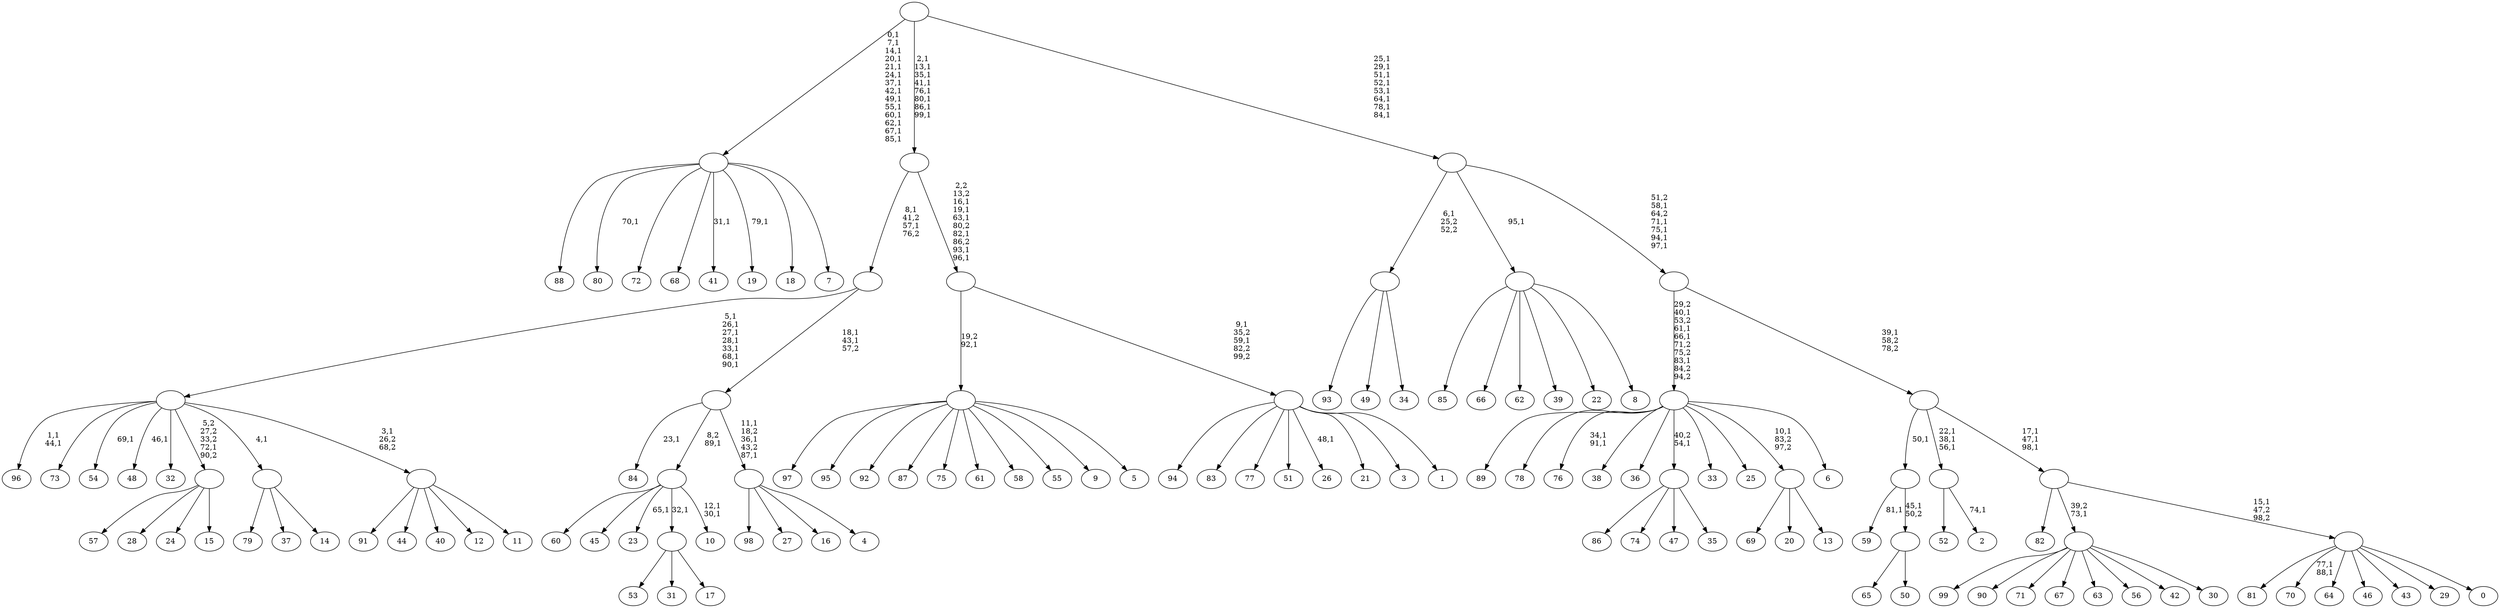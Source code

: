 digraph T {
	200 [label="99"]
	199 [label="98"]
	198 [label="97"]
	197 [label="96"]
	194 [label="95"]
	193 [label="94"]
	192 [label="93"]
	191 [label="92"]
	190 [label="91"]
	189 [label="90"]
	188 [label="89"]
	187 [label="88"]
	186 [label="87"]
	185 [label="86"]
	184 [label="85"]
	183 [label="84"]
	181 [label="83"]
	180 [label="82"]
	179 [label="81"]
	178 [label="80"]
	176 [label="79"]
	175 [label="78"]
	174 [label="77"]
	173 [label="76"]
	170 [label="75"]
	169 [label="74"]
	168 [label="73"]
	167 [label="72"]
	166 [label="71"]
	165 [label="70"]
	162 [label="69"]
	161 [label="68"]
	160 [label="67"]
	159 [label="66"]
	158 [label="65"]
	157 [label="64"]
	156 [label="63"]
	155 [label="62"]
	154 [label="61"]
	153 [label="60"]
	152 [label="59"]
	150 [label="58"]
	149 [label="57"]
	148 [label="56"]
	147 [label="55"]
	146 [label="54"]
	144 [label="53"]
	143 [label="52"]
	142 [label="51"]
	141 [label="50"]
	140 [label=""]
	139 [label=""]
	138 [label="49"]
	137 [label="48"]
	135 [label="47"]
	134 [label="46"]
	133 [label="45"]
	132 [label="44"]
	131 [label="43"]
	130 [label="42"]
	129 [label="41"]
	127 [label="40"]
	126 [label="39"]
	125 [label="38"]
	124 [label="37"]
	123 [label="36"]
	122 [label="35"]
	121 [label=""]
	120 [label="34"]
	119 [label=""]
	118 [label="33"]
	117 [label="32"]
	116 [label="31"]
	115 [label="30"]
	114 [label=""]
	113 [label="29"]
	112 [label="28"]
	111 [label="27"]
	110 [label="26"]
	108 [label="25"]
	107 [label="24"]
	106 [label="23"]
	104 [label="22"]
	103 [label="21"]
	102 [label="20"]
	101 [label="19"]
	99 [label="18"]
	98 [label="17"]
	97 [label=""]
	96 [label="16"]
	95 [label="15"]
	94 [label=""]
	93 [label="14"]
	92 [label=""]
	91 [label="13"]
	90 [label=""]
	89 [label="12"]
	88 [label="11"]
	87 [label=""]
	86 [label=""]
	79 [label="10"]
	76 [label=""]
	75 [label="9"]
	74 [label="8"]
	73 [label=""]
	72 [label="7"]
	71 [label=""]
	57 [label="6"]
	56 [label=""]
	52 [label="5"]
	51 [label=""]
	50 [label="4"]
	49 [label=""]
	46 [label=""]
	44 [label=""]
	42 [label="3"]
	41 [label="2"]
	39 [label=""]
	36 [label="1"]
	35 [label=""]
	33 [label=""]
	27 [label=""]
	19 [label="0"]
	18 [label=""]
	17 [label=""]
	14 [label=""]
	13 [label=""]
	8 [label=""]
	0 [label=""]
	140 -> 158 [label=""]
	140 -> 141 [label=""]
	139 -> 152 [label="81,1"]
	139 -> 140 [label="45,1\n50,2"]
	121 -> 185 [label=""]
	121 -> 169 [label=""]
	121 -> 135 [label=""]
	121 -> 122 [label=""]
	119 -> 192 [label=""]
	119 -> 138 [label=""]
	119 -> 120 [label=""]
	114 -> 200 [label=""]
	114 -> 189 [label=""]
	114 -> 166 [label=""]
	114 -> 160 [label=""]
	114 -> 156 [label=""]
	114 -> 148 [label=""]
	114 -> 130 [label=""]
	114 -> 115 [label=""]
	97 -> 144 [label=""]
	97 -> 116 [label=""]
	97 -> 98 [label=""]
	94 -> 149 [label=""]
	94 -> 112 [label=""]
	94 -> 107 [label=""]
	94 -> 95 [label=""]
	92 -> 176 [label=""]
	92 -> 124 [label=""]
	92 -> 93 [label=""]
	90 -> 162 [label=""]
	90 -> 102 [label=""]
	90 -> 91 [label=""]
	87 -> 190 [label=""]
	87 -> 132 [label=""]
	87 -> 127 [label=""]
	87 -> 89 [label=""]
	87 -> 88 [label=""]
	86 -> 137 [label="46,1"]
	86 -> 146 [label="69,1"]
	86 -> 197 [label="1,1\n44,1"]
	86 -> 168 [label=""]
	86 -> 117 [label=""]
	86 -> 94 [label="5,2\n27,2\n33,2\n72,1\n90,2"]
	86 -> 92 [label="4,1"]
	86 -> 87 [label="3,1\n26,2\n68,2"]
	76 -> 79 [label="12,1\n30,1"]
	76 -> 106 [label="65,1"]
	76 -> 153 [label=""]
	76 -> 133 [label=""]
	76 -> 97 [label="32,1"]
	73 -> 184 [label=""]
	73 -> 159 [label=""]
	73 -> 155 [label=""]
	73 -> 126 [label=""]
	73 -> 104 [label=""]
	73 -> 74 [label=""]
	71 -> 101 [label="79,1"]
	71 -> 129 [label="31,1"]
	71 -> 178 [label="70,1"]
	71 -> 187 [label=""]
	71 -> 167 [label=""]
	71 -> 161 [label=""]
	71 -> 99 [label=""]
	71 -> 72 [label=""]
	56 -> 173 [label="34,1\n91,1"]
	56 -> 188 [label=""]
	56 -> 175 [label=""]
	56 -> 125 [label=""]
	56 -> 123 [label=""]
	56 -> 121 [label="40,2\n54,1"]
	56 -> 118 [label=""]
	56 -> 108 [label=""]
	56 -> 90 [label="10,1\n83,2\n97,2"]
	56 -> 57 [label=""]
	51 -> 198 [label=""]
	51 -> 194 [label=""]
	51 -> 191 [label=""]
	51 -> 186 [label=""]
	51 -> 170 [label=""]
	51 -> 154 [label=""]
	51 -> 150 [label=""]
	51 -> 147 [label=""]
	51 -> 75 [label=""]
	51 -> 52 [label=""]
	49 -> 199 [label=""]
	49 -> 111 [label=""]
	49 -> 96 [label=""]
	49 -> 50 [label=""]
	46 -> 49 [label="11,1\n18,2\n36,1\n43,2\n87,1"]
	46 -> 183 [label="23,1"]
	46 -> 76 [label="8,2\n89,1"]
	44 -> 46 [label="18,1\n43,1\n57,2"]
	44 -> 86 [label="5,1\n26,1\n27,1\n28,1\n33,1\n68,1\n90,1"]
	39 -> 41 [label="74,1"]
	39 -> 143 [label=""]
	35 -> 110 [label="48,1"]
	35 -> 193 [label=""]
	35 -> 181 [label=""]
	35 -> 174 [label=""]
	35 -> 142 [label=""]
	35 -> 103 [label=""]
	35 -> 42 [label=""]
	35 -> 36 [label=""]
	33 -> 35 [label="9,1\n35,2\n59,1\n82,2\n99,2"]
	33 -> 51 [label="19,2\n92,1"]
	27 -> 33 [label="2,2\n13,2\n16,1\n19,1\n63,1\n80,2\n82,1\n86,2\n93,1\n96,1"]
	27 -> 44 [label="8,1\n41,2\n57,1\n76,2"]
	18 -> 165 [label="77,1\n88,1"]
	18 -> 179 [label=""]
	18 -> 157 [label=""]
	18 -> 134 [label=""]
	18 -> 131 [label=""]
	18 -> 113 [label=""]
	18 -> 19 [label=""]
	17 -> 180 [label=""]
	17 -> 114 [label="39,2\n73,1"]
	17 -> 18 [label="15,1\n47,2\n98,2"]
	14 -> 17 [label="17,1\n47,1\n98,1"]
	14 -> 39 [label="22,1\n38,1\n56,1"]
	14 -> 139 [label="50,1"]
	13 -> 56 [label="29,2\n40,1\n53,2\n61,1\n66,1\n71,2\n75,2\n83,1\n84,2\n94,2"]
	13 -> 14 [label="39,1\n58,2\n78,2"]
	8 -> 13 [label="51,2\n58,1\n64,2\n71,1\n75,1\n94,1\n97,1"]
	8 -> 119 [label="6,1\n25,2\n52,2"]
	8 -> 73 [label="95,1"]
	0 -> 8 [label="25,1\n29,1\n51,1\n52,1\n53,1\n64,1\n78,1\n84,1"]
	0 -> 27 [label="2,1\n13,1\n35,1\n41,1\n76,1\n80,1\n86,1\n99,1"]
	0 -> 71 [label="0,1\n7,1\n14,1\n20,1\n21,1\n24,1\n37,1\n42,1\n49,1\n55,1\n60,1\n62,1\n67,1\n85,1"]
}
